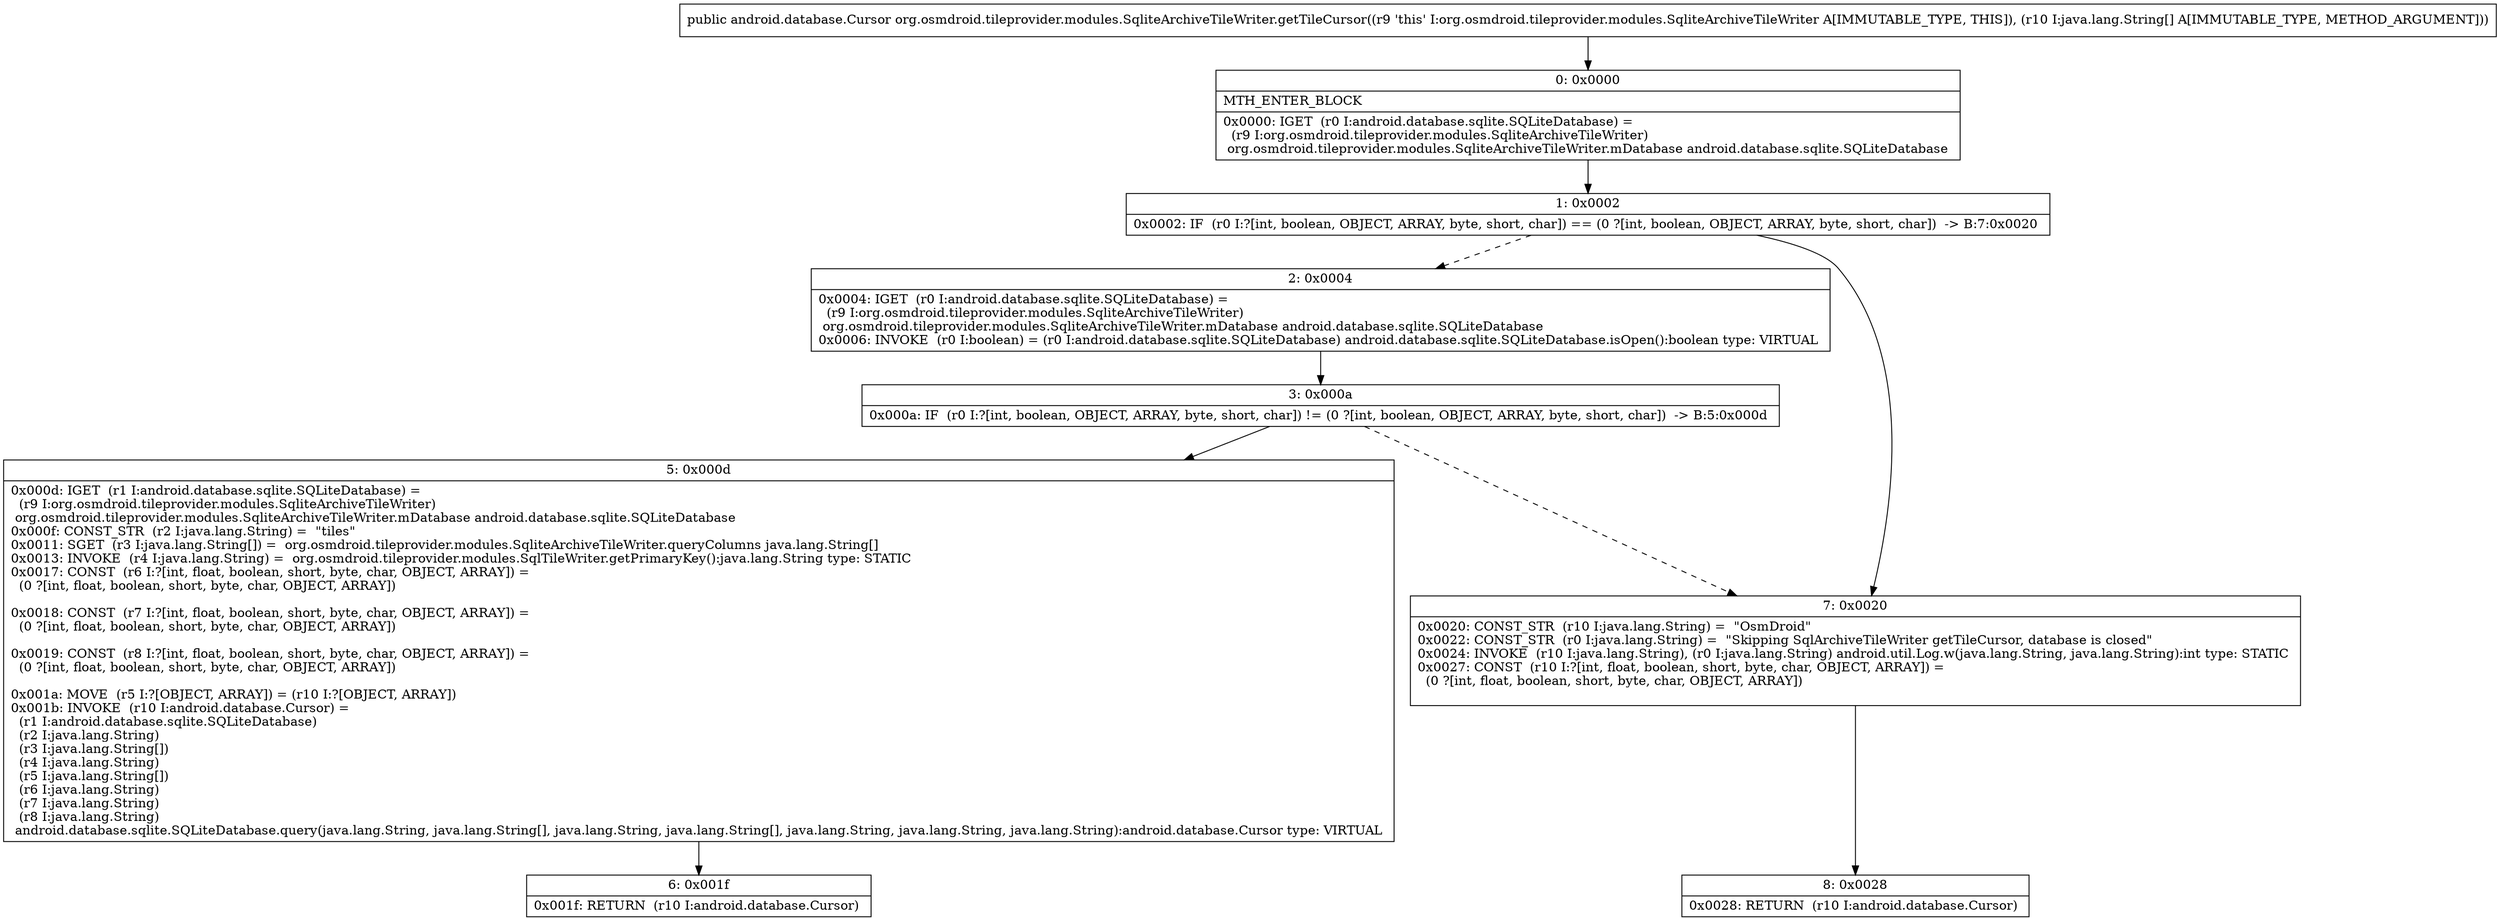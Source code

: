 digraph "CFG fororg.osmdroid.tileprovider.modules.SqliteArchiveTileWriter.getTileCursor([Ljava\/lang\/String;)Landroid\/database\/Cursor;" {
Node_0 [shape=record,label="{0\:\ 0x0000|MTH_ENTER_BLOCK\l|0x0000: IGET  (r0 I:android.database.sqlite.SQLiteDatabase) = \l  (r9 I:org.osmdroid.tileprovider.modules.SqliteArchiveTileWriter)\l org.osmdroid.tileprovider.modules.SqliteArchiveTileWriter.mDatabase android.database.sqlite.SQLiteDatabase \l}"];
Node_1 [shape=record,label="{1\:\ 0x0002|0x0002: IF  (r0 I:?[int, boolean, OBJECT, ARRAY, byte, short, char]) == (0 ?[int, boolean, OBJECT, ARRAY, byte, short, char])  \-\> B:7:0x0020 \l}"];
Node_2 [shape=record,label="{2\:\ 0x0004|0x0004: IGET  (r0 I:android.database.sqlite.SQLiteDatabase) = \l  (r9 I:org.osmdroid.tileprovider.modules.SqliteArchiveTileWriter)\l org.osmdroid.tileprovider.modules.SqliteArchiveTileWriter.mDatabase android.database.sqlite.SQLiteDatabase \l0x0006: INVOKE  (r0 I:boolean) = (r0 I:android.database.sqlite.SQLiteDatabase) android.database.sqlite.SQLiteDatabase.isOpen():boolean type: VIRTUAL \l}"];
Node_3 [shape=record,label="{3\:\ 0x000a|0x000a: IF  (r0 I:?[int, boolean, OBJECT, ARRAY, byte, short, char]) != (0 ?[int, boolean, OBJECT, ARRAY, byte, short, char])  \-\> B:5:0x000d \l}"];
Node_5 [shape=record,label="{5\:\ 0x000d|0x000d: IGET  (r1 I:android.database.sqlite.SQLiteDatabase) = \l  (r9 I:org.osmdroid.tileprovider.modules.SqliteArchiveTileWriter)\l org.osmdroid.tileprovider.modules.SqliteArchiveTileWriter.mDatabase android.database.sqlite.SQLiteDatabase \l0x000f: CONST_STR  (r2 I:java.lang.String) =  \"tiles\" \l0x0011: SGET  (r3 I:java.lang.String[]) =  org.osmdroid.tileprovider.modules.SqliteArchiveTileWriter.queryColumns java.lang.String[] \l0x0013: INVOKE  (r4 I:java.lang.String) =  org.osmdroid.tileprovider.modules.SqlTileWriter.getPrimaryKey():java.lang.String type: STATIC \l0x0017: CONST  (r6 I:?[int, float, boolean, short, byte, char, OBJECT, ARRAY]) = \l  (0 ?[int, float, boolean, short, byte, char, OBJECT, ARRAY])\l \l0x0018: CONST  (r7 I:?[int, float, boolean, short, byte, char, OBJECT, ARRAY]) = \l  (0 ?[int, float, boolean, short, byte, char, OBJECT, ARRAY])\l \l0x0019: CONST  (r8 I:?[int, float, boolean, short, byte, char, OBJECT, ARRAY]) = \l  (0 ?[int, float, boolean, short, byte, char, OBJECT, ARRAY])\l \l0x001a: MOVE  (r5 I:?[OBJECT, ARRAY]) = (r10 I:?[OBJECT, ARRAY]) \l0x001b: INVOKE  (r10 I:android.database.Cursor) = \l  (r1 I:android.database.sqlite.SQLiteDatabase)\l  (r2 I:java.lang.String)\l  (r3 I:java.lang.String[])\l  (r4 I:java.lang.String)\l  (r5 I:java.lang.String[])\l  (r6 I:java.lang.String)\l  (r7 I:java.lang.String)\l  (r8 I:java.lang.String)\l android.database.sqlite.SQLiteDatabase.query(java.lang.String, java.lang.String[], java.lang.String, java.lang.String[], java.lang.String, java.lang.String, java.lang.String):android.database.Cursor type: VIRTUAL \l}"];
Node_6 [shape=record,label="{6\:\ 0x001f|0x001f: RETURN  (r10 I:android.database.Cursor) \l}"];
Node_7 [shape=record,label="{7\:\ 0x0020|0x0020: CONST_STR  (r10 I:java.lang.String) =  \"OsmDroid\" \l0x0022: CONST_STR  (r0 I:java.lang.String) =  \"Skipping SqlArchiveTileWriter getTileCursor, database is closed\" \l0x0024: INVOKE  (r10 I:java.lang.String), (r0 I:java.lang.String) android.util.Log.w(java.lang.String, java.lang.String):int type: STATIC \l0x0027: CONST  (r10 I:?[int, float, boolean, short, byte, char, OBJECT, ARRAY]) = \l  (0 ?[int, float, boolean, short, byte, char, OBJECT, ARRAY])\l \l}"];
Node_8 [shape=record,label="{8\:\ 0x0028|0x0028: RETURN  (r10 I:android.database.Cursor) \l}"];
MethodNode[shape=record,label="{public android.database.Cursor org.osmdroid.tileprovider.modules.SqliteArchiveTileWriter.getTileCursor((r9 'this' I:org.osmdroid.tileprovider.modules.SqliteArchiveTileWriter A[IMMUTABLE_TYPE, THIS]), (r10 I:java.lang.String[] A[IMMUTABLE_TYPE, METHOD_ARGUMENT])) }"];
MethodNode -> Node_0;
Node_0 -> Node_1;
Node_1 -> Node_2[style=dashed];
Node_1 -> Node_7;
Node_2 -> Node_3;
Node_3 -> Node_5;
Node_3 -> Node_7[style=dashed];
Node_5 -> Node_6;
Node_7 -> Node_8;
}

